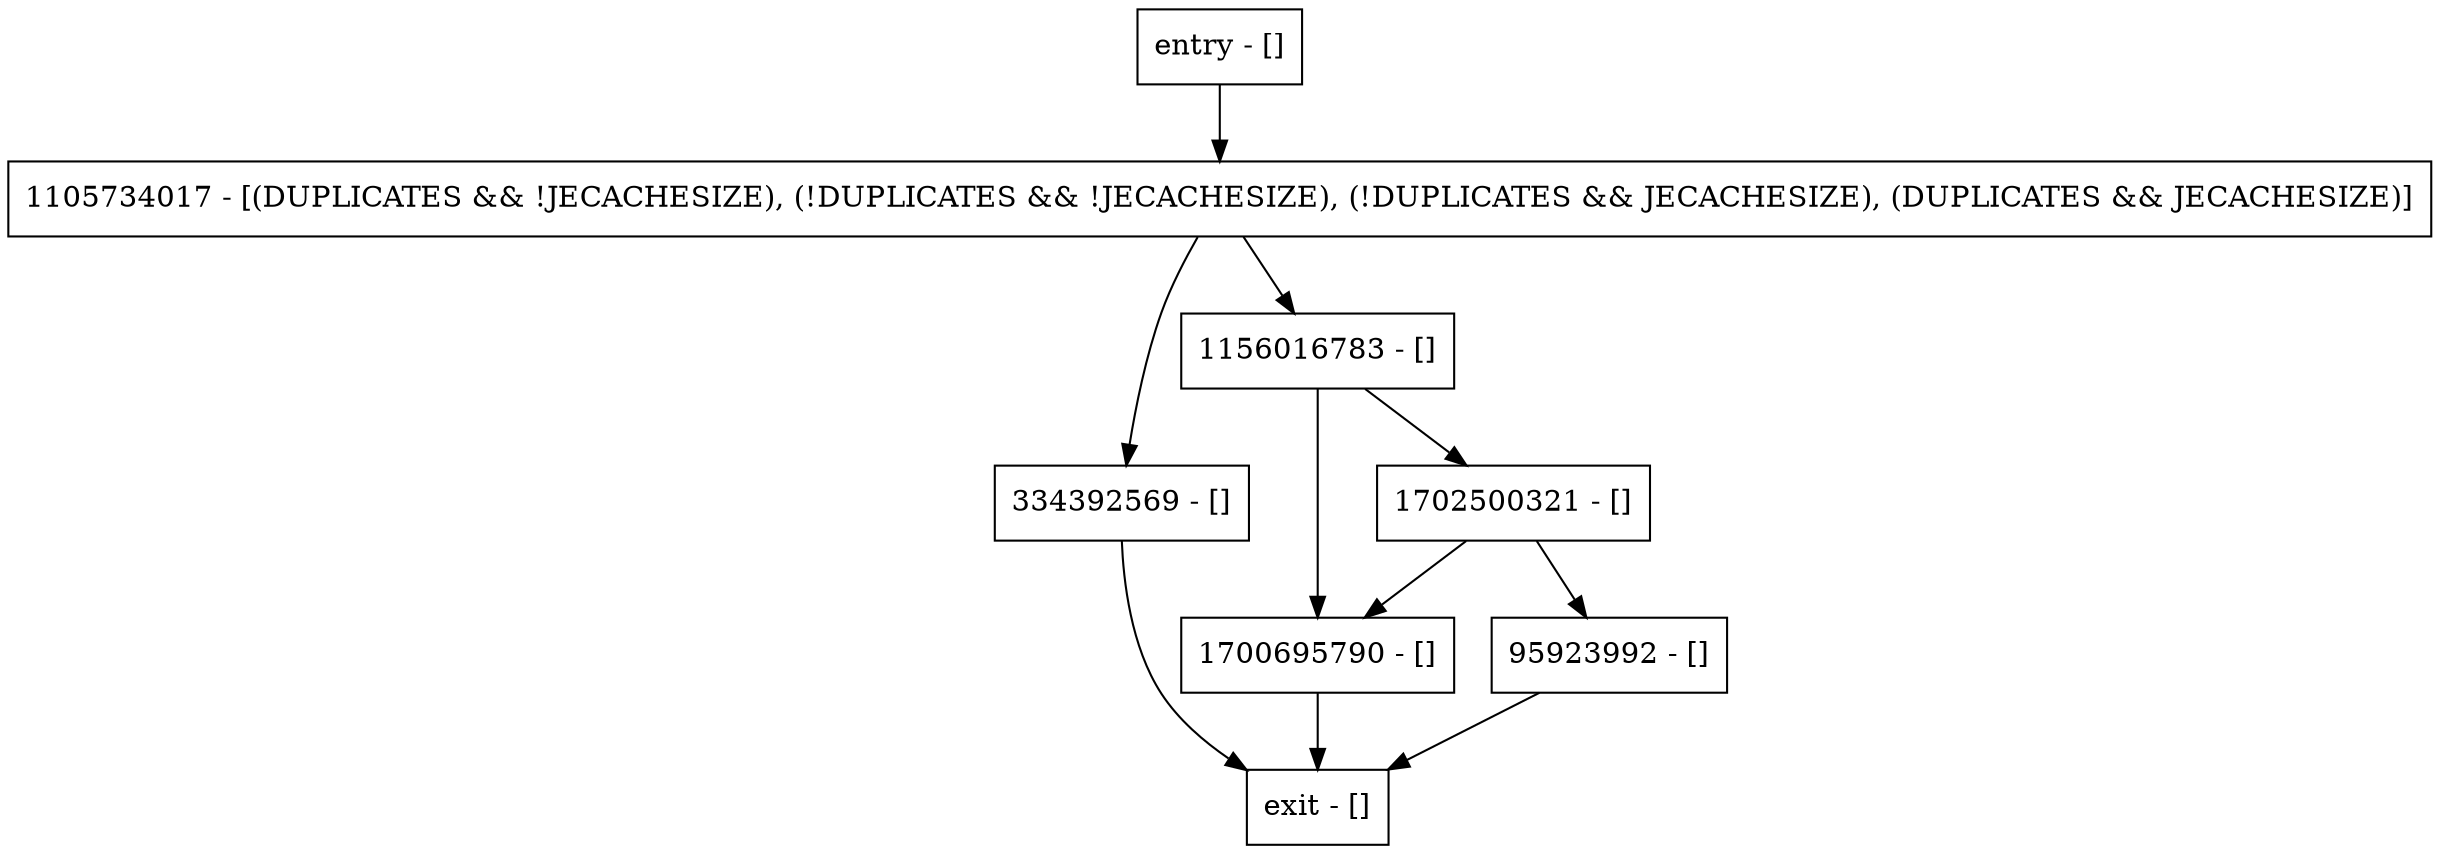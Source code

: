 digraph checkUpdatesAllowed {
node [shape=record];
entry [label="entry - []"];
exit [label="exit - []"];
334392569 [label="334392569 - []"];
1156016783 [label="1156016783 - []"];
1700695790 [label="1700695790 - []"];
1702500321 [label="1702500321 - []"];
95923992 [label="95923992 - []"];
1105734017 [label="1105734017 - [(DUPLICATES && !JECACHESIZE), (!DUPLICATES && !JECACHESIZE), (!DUPLICATES && JECACHESIZE), (DUPLICATES && JECACHESIZE)]"];
entry;
exit;
entry -> 1105734017;
334392569 -> exit;
1156016783 -> 1700695790;
1156016783 -> 1702500321;
1700695790 -> exit;
1702500321 -> 1700695790;
1702500321 -> 95923992;
95923992 -> exit;
1105734017 -> 334392569;
1105734017 -> 1156016783;
}
